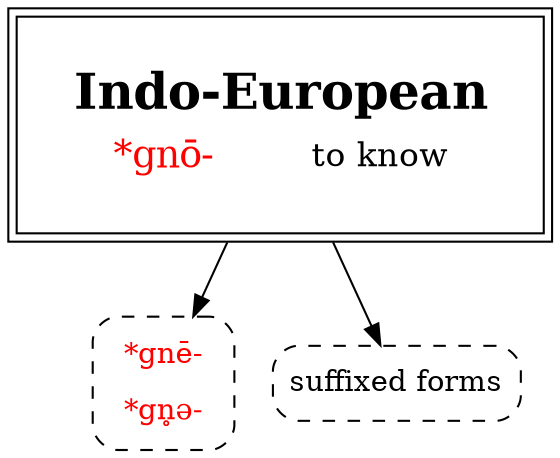 strict digraph {
/* sources: AHD */
node [shape=none]

gno [label=<<table border="0"><tr><td colspan="2"><font point-size="24"><b>Indo-European</b></font></td></tr><tr><td><font point-size="18" color="red">*gnō-</font></td><td><font point-size="16">to know</font></td></tr></table>> tooltip="Indo-European \"*gnō-\" to know" shape=box peripheries=2 margin=.3]

gne [label=<<table border="0" cellpadding="5">
<tr><td><font color="red">*gnē-</font></td></tr>
<tr><td><font color="red">*gn̥ə-</font></td></tr>
</table>> shape=box style="dashed,rounded" URL="gno-know1.svg" tooltip="*gnē-, *gn̥ə-"]

suff [label=<suffixed forms> shape=box style="dashed,rounded" URL="gno-know2.svg" tooltip=""]
gno -> { gne suff }

}
